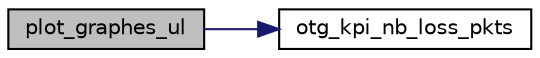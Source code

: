 digraph "plot_graphes_ul"
{
 // LATEX_PDF_SIZE
  edge [fontname="Helvetica",fontsize="10",labelfontname="Helvetica",labelfontsize="10"];
  node [fontname="Helvetica",fontsize="10",shape=record];
  rankdir="LR";
  Node1 [label="plot_graphes_ul",height=0.2,width=0.4,color="black", fillcolor="grey75", style="filled", fontcolor="black",tooltip=" "];
  Node1 -> Node2 [color="midnightblue",fontsize="10",style="solid",fontname="Helvetica"];
  Node2 [label="otg_kpi_nb_loss_pkts",height=0.2,width=0.4,color="black", fillcolor="white", style="filled",URL="$otg__kpi_8c.html#aa8e31f0ee006e341d85de48d8d899f45",tooltip=" "];
}
